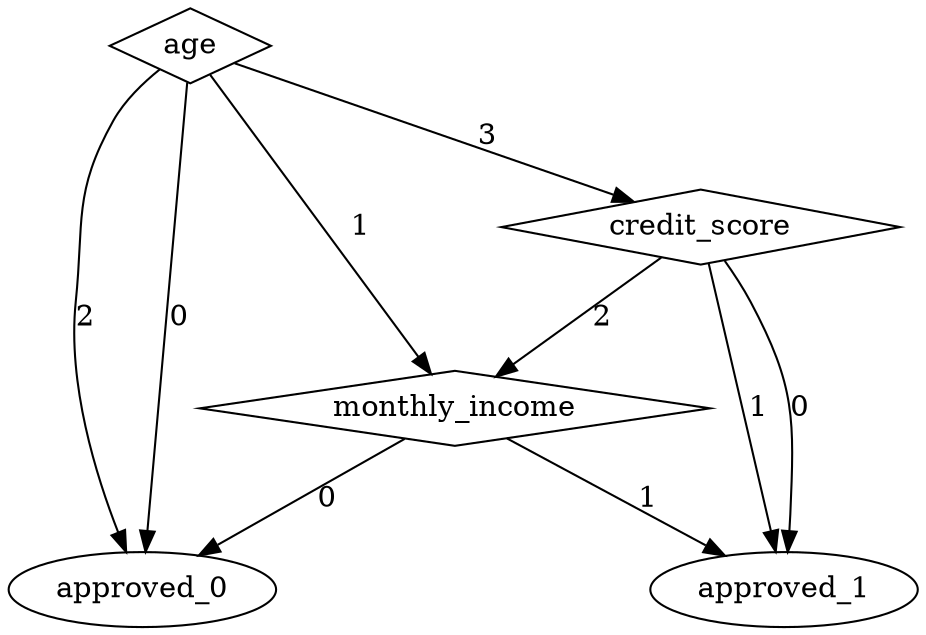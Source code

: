 digraph {
node [label=approved_1,style=""] approved_1
node [label=approved_0,style=""] approved_0
node [label=approved_1,style=""] approved_1
node [label=approved_1,style=""] approved_1
node [label=approved_0,style=""] approved_0
node [label=approved_0,style=""] approved_0
node [label=monthly_income,shape="diamond",style=""] 2
node [label=credit_score,shape="diamond",style=""] 1
node [label=age,shape="diamond",style=""] 0

2 -> approved_1 [label="1"]
2 -> approved_0 [label="0"]
1 -> 2 [label="2"]
1 -> approved_1 [label="1"]
1 -> approved_1 [label="0"]
0 -> 1 [label="3"]
0 -> approved_0 [label="2"]
0 -> 2 [label="1"]
0 -> approved_0 [label="0"]
}